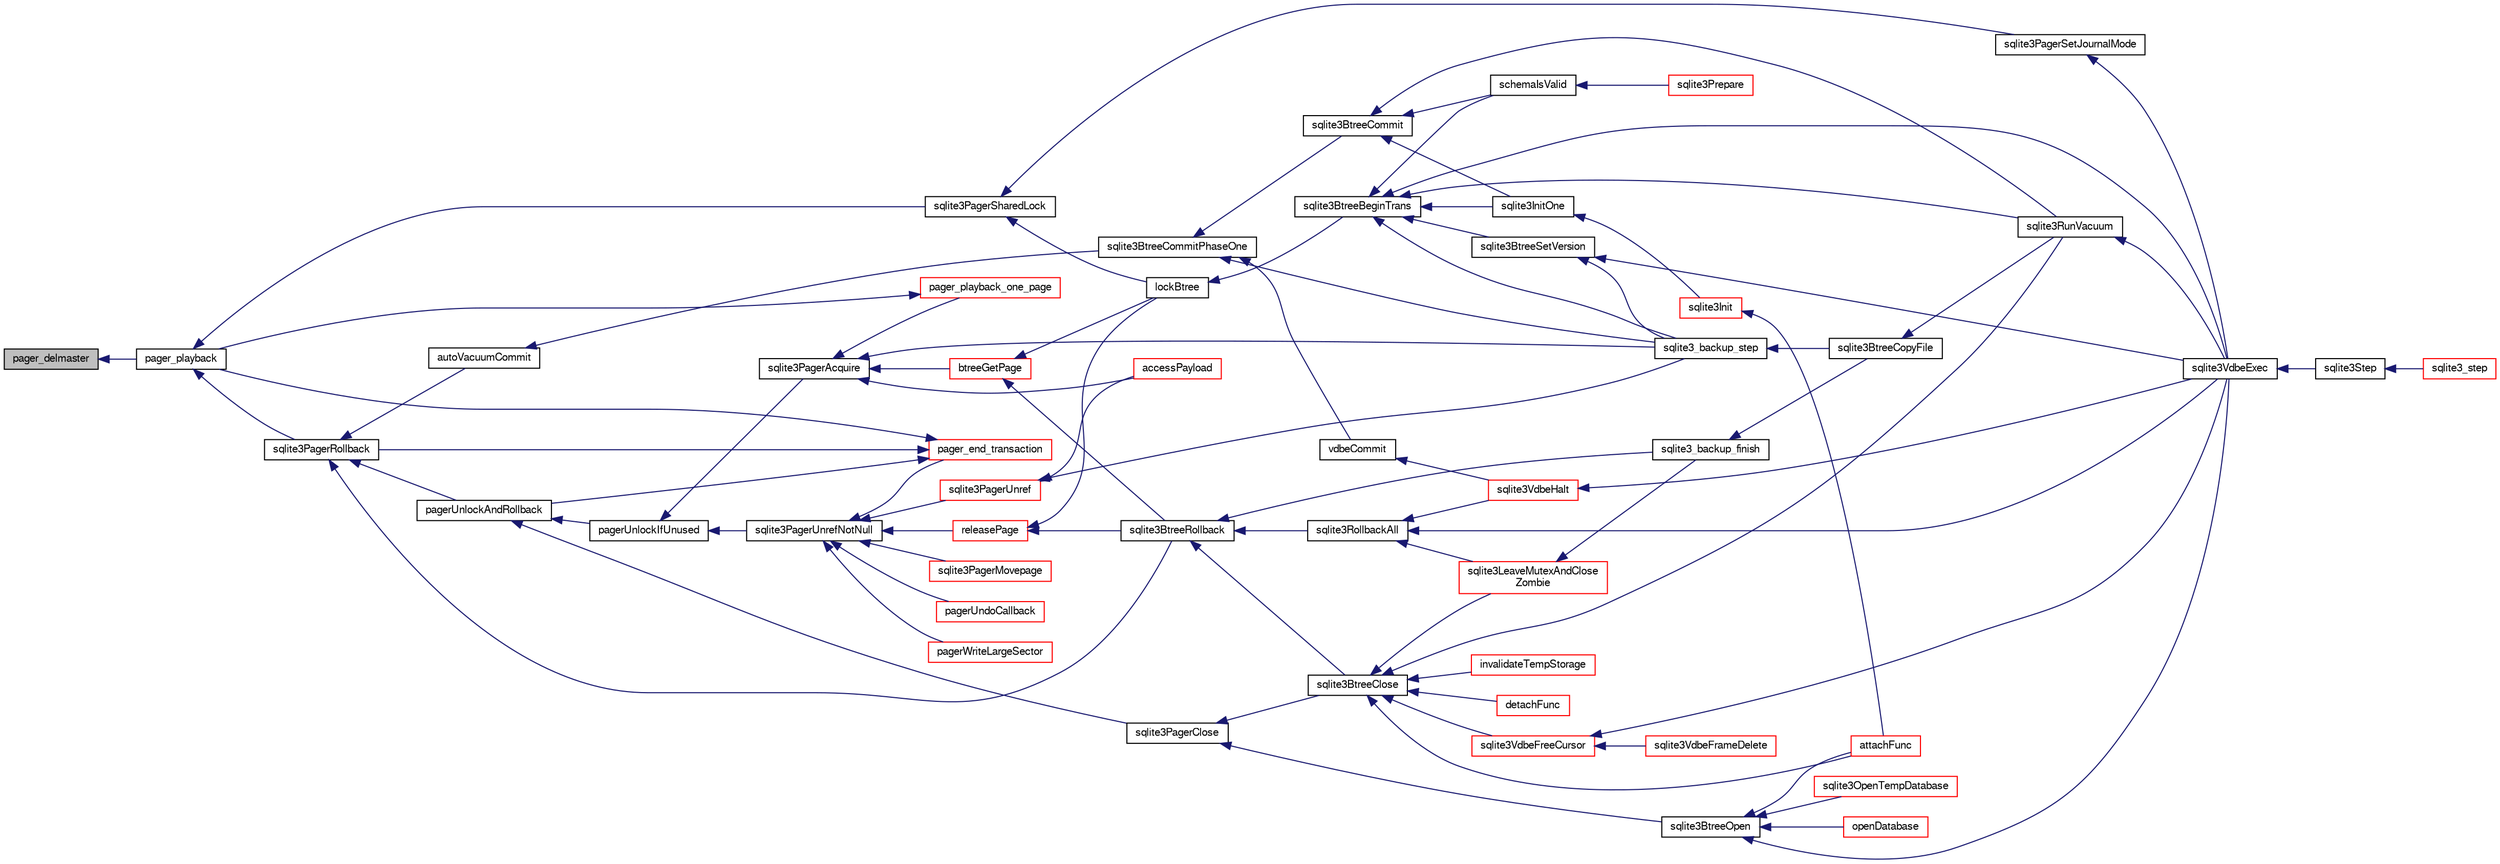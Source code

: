 digraph "pager_delmaster"
{
  edge [fontname="FreeSans",fontsize="10",labelfontname="FreeSans",labelfontsize="10"];
  node [fontname="FreeSans",fontsize="10",shape=record];
  rankdir="LR";
  Node190664 [label="pager_delmaster",height=0.2,width=0.4,color="black", fillcolor="grey75", style="filled", fontcolor="black"];
  Node190664 -> Node190665 [dir="back",color="midnightblue",fontsize="10",style="solid",fontname="FreeSans"];
  Node190665 [label="pager_playback",height=0.2,width=0.4,color="black", fillcolor="white", style="filled",URL="$sqlite3_8c.html#a9d9a750a9fc76eb4b668c8a16b164a65"];
  Node190665 -> Node190666 [dir="back",color="midnightblue",fontsize="10",style="solid",fontname="FreeSans"];
  Node190666 [label="sqlite3PagerSharedLock",height=0.2,width=0.4,color="black", fillcolor="white", style="filled",URL="$sqlite3_8c.html#a58c197b629fb6eaacf96c7add57c70df"];
  Node190666 -> Node190667 [dir="back",color="midnightblue",fontsize="10",style="solid",fontname="FreeSans"];
  Node190667 [label="sqlite3PagerSetJournalMode",height=0.2,width=0.4,color="black", fillcolor="white", style="filled",URL="$sqlite3_8c.html#afb929a0a4553cda84de16180ddbd09f7"];
  Node190667 -> Node190668 [dir="back",color="midnightblue",fontsize="10",style="solid",fontname="FreeSans"];
  Node190668 [label="sqlite3VdbeExec",height=0.2,width=0.4,color="black", fillcolor="white", style="filled",URL="$sqlite3_8c.html#a8ce40a614bdc56719c4d642b1e4dfb21"];
  Node190668 -> Node190669 [dir="back",color="midnightblue",fontsize="10",style="solid",fontname="FreeSans"];
  Node190669 [label="sqlite3Step",height=0.2,width=0.4,color="black", fillcolor="white", style="filled",URL="$sqlite3_8c.html#a3f2872e873e2758a4beedad1d5113554"];
  Node190669 -> Node190670 [dir="back",color="midnightblue",fontsize="10",style="solid",fontname="FreeSans"];
  Node190670 [label="sqlite3_step",height=0.2,width=0.4,color="red", fillcolor="white", style="filled",URL="$sqlite3_8h.html#ac1e491ce36b7471eb28387f7d3c74334"];
  Node190666 -> Node190929 [dir="back",color="midnightblue",fontsize="10",style="solid",fontname="FreeSans"];
  Node190929 [label="lockBtree",height=0.2,width=0.4,color="black", fillcolor="white", style="filled",URL="$sqlite3_8c.html#a5b808194d3178be15705a420265cee9d"];
  Node190929 -> Node190930 [dir="back",color="midnightblue",fontsize="10",style="solid",fontname="FreeSans"];
  Node190930 [label="sqlite3BtreeBeginTrans",height=0.2,width=0.4,color="black", fillcolor="white", style="filled",URL="$sqlite3_8c.html#a52d6706df15c67c22aa7d0e290c16bf5"];
  Node190930 -> Node190931 [dir="back",color="midnightblue",fontsize="10",style="solid",fontname="FreeSans"];
  Node190931 [label="sqlite3BtreeSetVersion",height=0.2,width=0.4,color="black", fillcolor="white", style="filled",URL="$sqlite3_8c.html#a2db3061b5c557699a47415ca0342ba01"];
  Node190931 -> Node190881 [dir="back",color="midnightblue",fontsize="10",style="solid",fontname="FreeSans"];
  Node190881 [label="sqlite3_backup_step",height=0.2,width=0.4,color="black", fillcolor="white", style="filled",URL="$sqlite3_8h.html#a1699b75e98d082eebc465a9e64c35269"];
  Node190881 -> Node190882 [dir="back",color="midnightblue",fontsize="10",style="solid",fontname="FreeSans"];
  Node190882 [label="sqlite3BtreeCopyFile",height=0.2,width=0.4,color="black", fillcolor="white", style="filled",URL="$sqlite3_8c.html#a4d9e19a79f0d5c1dfcef0bd137ae83f9"];
  Node190882 -> Node190854 [dir="back",color="midnightblue",fontsize="10",style="solid",fontname="FreeSans"];
  Node190854 [label="sqlite3RunVacuum",height=0.2,width=0.4,color="black", fillcolor="white", style="filled",URL="$sqlite3_8c.html#a5e83ddc7b3e7e8e79ad5d1fc92de1d2f"];
  Node190854 -> Node190668 [dir="back",color="midnightblue",fontsize="10",style="solid",fontname="FreeSans"];
  Node190931 -> Node190668 [dir="back",color="midnightblue",fontsize="10",style="solid",fontname="FreeSans"];
  Node190930 -> Node190881 [dir="back",color="midnightblue",fontsize="10",style="solid",fontname="FreeSans"];
  Node190930 -> Node190668 [dir="back",color="midnightblue",fontsize="10",style="solid",fontname="FreeSans"];
  Node190930 -> Node190694 [dir="back",color="midnightblue",fontsize="10",style="solid",fontname="FreeSans"];
  Node190694 [label="sqlite3InitOne",height=0.2,width=0.4,color="black", fillcolor="white", style="filled",URL="$sqlite3_8c.html#ac4318b25df65269906b0379251fe9b85"];
  Node190694 -> Node190695 [dir="back",color="midnightblue",fontsize="10",style="solid",fontname="FreeSans"];
  Node190695 [label="sqlite3Init",height=0.2,width=0.4,color="red", fillcolor="white", style="filled",URL="$sqlite3_8c.html#aed74e3dc765631a833f522f425ff5a48"];
  Node190695 -> Node190696 [dir="back",color="midnightblue",fontsize="10",style="solid",fontname="FreeSans"];
  Node190696 [label="attachFunc",height=0.2,width=0.4,color="red", fillcolor="white", style="filled",URL="$sqlite3_8c.html#a69cb751a7da501b9a0aa37e0d7c3eaf7"];
  Node190930 -> Node190879 [dir="back",color="midnightblue",fontsize="10",style="solid",fontname="FreeSans"];
  Node190879 [label="schemaIsValid",height=0.2,width=0.4,color="black", fillcolor="white", style="filled",URL="$sqlite3_8c.html#a7c466fe28e7ca6f46b8bf72c46d9738d"];
  Node190879 -> Node190847 [dir="back",color="midnightblue",fontsize="10",style="solid",fontname="FreeSans"];
  Node190847 [label="sqlite3Prepare",height=0.2,width=0.4,color="red", fillcolor="white", style="filled",URL="$sqlite3_8c.html#acb25890858d0bf4b12eb7aae569f0c7b"];
  Node190930 -> Node190854 [dir="back",color="midnightblue",fontsize="10",style="solid",fontname="FreeSans"];
  Node190665 -> Node190932 [dir="back",color="midnightblue",fontsize="10",style="solid",fontname="FreeSans"];
  Node190932 [label="sqlite3PagerRollback",height=0.2,width=0.4,color="black", fillcolor="white", style="filled",URL="$sqlite3_8c.html#afdd2ecbb97b7a716892ff6bd10c7dfd0"];
  Node190932 -> Node190933 [dir="back",color="midnightblue",fontsize="10",style="solid",fontname="FreeSans"];
  Node190933 [label="pagerUnlockAndRollback",height=0.2,width=0.4,color="black", fillcolor="white", style="filled",URL="$sqlite3_8c.html#a02d96b7bf62c3b13ba905d168914518c"];
  Node190933 -> Node190934 [dir="back",color="midnightblue",fontsize="10",style="solid",fontname="FreeSans"];
  Node190934 [label="sqlite3PagerClose",height=0.2,width=0.4,color="black", fillcolor="white", style="filled",URL="$sqlite3_8c.html#af94b1f96b60689fd09422cce2c85f53f"];
  Node190934 -> Node190935 [dir="back",color="midnightblue",fontsize="10",style="solid",fontname="FreeSans"];
  Node190935 [label="sqlite3BtreeOpen",height=0.2,width=0.4,color="black", fillcolor="white", style="filled",URL="$sqlite3_8c.html#a13dcb44dc34af6ce9d38de9c5aa975f9"];
  Node190935 -> Node190668 [dir="back",color="midnightblue",fontsize="10",style="solid",fontname="FreeSans"];
  Node190935 -> Node190696 [dir="back",color="midnightblue",fontsize="10",style="solid",fontname="FreeSans"];
  Node190935 -> Node190936 [dir="back",color="midnightblue",fontsize="10",style="solid",fontname="FreeSans"];
  Node190936 [label="sqlite3OpenTempDatabase",height=0.2,width=0.4,color="red", fillcolor="white", style="filled",URL="$sqlite3_8c.html#aaf3088380b731428b72d3b5777f93755"];
  Node190935 -> Node190903 [dir="back",color="midnightblue",fontsize="10",style="solid",fontname="FreeSans"];
  Node190903 [label="openDatabase",height=0.2,width=0.4,color="red", fillcolor="white", style="filled",URL="$sqlite3_8c.html#a6a9c3bc3a64234e863413f41db473758"];
  Node190934 -> Node190941 [dir="back",color="midnightblue",fontsize="10",style="solid",fontname="FreeSans"];
  Node190941 [label="sqlite3BtreeClose",height=0.2,width=0.4,color="black", fillcolor="white", style="filled",URL="$sqlite3_8c.html#a729b65009b66a99200496b09c124df01"];
  Node190941 -> Node190942 [dir="back",color="midnightblue",fontsize="10",style="solid",fontname="FreeSans"];
  Node190942 [label="sqlite3VdbeFreeCursor",height=0.2,width=0.4,color="red", fillcolor="white", style="filled",URL="$sqlite3_8c.html#a0f9084083e1d0639708934630f33d6ef"];
  Node190942 -> Node190943 [dir="back",color="midnightblue",fontsize="10",style="solid",fontname="FreeSans"];
  Node190943 [label="sqlite3VdbeFrameDelete",height=0.2,width=0.4,color="red", fillcolor="white", style="filled",URL="$sqlite3_8c.html#adb3773fdfb1685857e28891f76365900"];
  Node190942 -> Node190668 [dir="back",color="midnightblue",fontsize="10",style="solid",fontname="FreeSans"];
  Node190941 -> Node190696 [dir="back",color="midnightblue",fontsize="10",style="solid",fontname="FreeSans"];
  Node190941 -> Node190883 [dir="back",color="midnightblue",fontsize="10",style="solid",fontname="FreeSans"];
  Node190883 [label="detachFunc",height=0.2,width=0.4,color="red", fillcolor="white", style="filled",URL="$sqlite3_8c.html#a2b3dd04cb87abd088926ab0082a60b77"];
  Node190941 -> Node190884 [dir="back",color="midnightblue",fontsize="10",style="solid",fontname="FreeSans"];
  Node190884 [label="invalidateTempStorage",height=0.2,width=0.4,color="red", fillcolor="white", style="filled",URL="$sqlite3_8c.html#a759777a1eb3c3e96a5af94932b39e69a"];
  Node190941 -> Node190854 [dir="back",color="midnightblue",fontsize="10",style="solid",fontname="FreeSans"];
  Node190941 -> Node190897 [dir="back",color="midnightblue",fontsize="10",style="solid",fontname="FreeSans"];
  Node190897 [label="sqlite3LeaveMutexAndClose\lZombie",height=0.2,width=0.4,color="red", fillcolor="white", style="filled",URL="$sqlite3_8c.html#afe3a37c29dcb0fe9fc15fe07a3976f59"];
  Node190897 -> Node190898 [dir="back",color="midnightblue",fontsize="10",style="solid",fontname="FreeSans"];
  Node190898 [label="sqlite3_backup_finish",height=0.2,width=0.4,color="black", fillcolor="white", style="filled",URL="$sqlite3_8h.html#a176857dd58d99be53b6d7305533e0048"];
  Node190898 -> Node190882 [dir="back",color="midnightblue",fontsize="10",style="solid",fontname="FreeSans"];
  Node190933 -> Node190946 [dir="back",color="midnightblue",fontsize="10",style="solid",fontname="FreeSans"];
  Node190946 [label="pagerUnlockIfUnused",height=0.2,width=0.4,color="black", fillcolor="white", style="filled",URL="$sqlite3_8c.html#abf547f4276efb6f10262f7fde1e4d065"];
  Node190946 -> Node190947 [dir="back",color="midnightblue",fontsize="10",style="solid",fontname="FreeSans"];
  Node190947 [label="sqlite3PagerAcquire",height=0.2,width=0.4,color="black", fillcolor="white", style="filled",URL="$sqlite3_8c.html#a22a53daafd2bd778cda390312651f994"];
  Node190947 -> Node190948 [dir="back",color="midnightblue",fontsize="10",style="solid",fontname="FreeSans"];
  Node190948 [label="pager_playback_one_page",height=0.2,width=0.4,color="red", fillcolor="white", style="filled",URL="$sqlite3_8c.html#adfca1dee9939482792fe2b4ed982d00e"];
  Node190948 -> Node190665 [dir="back",color="midnightblue",fontsize="10",style="solid",fontname="FreeSans"];
  Node190947 -> Node190953 [dir="back",color="midnightblue",fontsize="10",style="solid",fontname="FreeSans"];
  Node190953 [label="btreeGetPage",height=0.2,width=0.4,color="red", fillcolor="white", style="filled",URL="$sqlite3_8c.html#ac59679e30ceb0190614fbd19a7feb6de"];
  Node190953 -> Node190929 [dir="back",color="midnightblue",fontsize="10",style="solid",fontname="FreeSans"];
  Node190953 -> Node190992 [dir="back",color="midnightblue",fontsize="10",style="solid",fontname="FreeSans"];
  Node190992 [label="sqlite3BtreeRollback",height=0.2,width=0.4,color="black", fillcolor="white", style="filled",URL="$sqlite3_8c.html#a317473acdafdd688385c8954f09de186"];
  Node190992 -> Node190941 [dir="back",color="midnightblue",fontsize="10",style="solid",fontname="FreeSans"];
  Node190992 -> Node190898 [dir="back",color="midnightblue",fontsize="10",style="solid",fontname="FreeSans"];
  Node190992 -> Node190886 [dir="back",color="midnightblue",fontsize="10",style="solid",fontname="FreeSans"];
  Node190886 [label="sqlite3RollbackAll",height=0.2,width=0.4,color="black", fillcolor="white", style="filled",URL="$sqlite3_8c.html#ad902dd388d73208539f557962e3fe6bb"];
  Node190886 -> Node190887 [dir="back",color="midnightblue",fontsize="10",style="solid",fontname="FreeSans"];
  Node190887 [label="sqlite3VdbeHalt",height=0.2,width=0.4,color="red", fillcolor="white", style="filled",URL="$sqlite3_8c.html#a8d1d99703d999190fbc35ecc981cb709"];
  Node190887 -> Node190668 [dir="back",color="midnightblue",fontsize="10",style="solid",fontname="FreeSans"];
  Node190886 -> Node190668 [dir="back",color="midnightblue",fontsize="10",style="solid",fontname="FreeSans"];
  Node190886 -> Node190897 [dir="back",color="midnightblue",fontsize="10",style="solid",fontname="FreeSans"];
  Node190947 -> Node190994 [dir="back",color="midnightblue",fontsize="10",style="solid",fontname="FreeSans"];
  Node190994 [label="accessPayload",height=0.2,width=0.4,color="red", fillcolor="white", style="filled",URL="$sqlite3_8c.html#acf70e6d3cb6afd54d677b3dffb6959d2"];
  Node190947 -> Node190881 [dir="back",color="midnightblue",fontsize="10",style="solid",fontname="FreeSans"];
  Node190946 -> Node191013 [dir="back",color="midnightblue",fontsize="10",style="solid",fontname="FreeSans"];
  Node191013 [label="sqlite3PagerUnrefNotNull",height=0.2,width=0.4,color="black", fillcolor="white", style="filled",URL="$sqlite3_8c.html#a4b314f96f09f5c68c94672e420e31ab9"];
  Node191013 -> Node191014 [dir="back",color="midnightblue",fontsize="10",style="solid",fontname="FreeSans"];
  Node191014 [label="pager_end_transaction",height=0.2,width=0.4,color="red", fillcolor="white", style="filled",URL="$sqlite3_8c.html#a0814e2cfab386b1e3ba74528870339fe"];
  Node191014 -> Node190933 [dir="back",color="midnightblue",fontsize="10",style="solid",fontname="FreeSans"];
  Node191014 -> Node190665 [dir="back",color="midnightblue",fontsize="10",style="solid",fontname="FreeSans"];
  Node191014 -> Node190932 [dir="back",color="midnightblue",fontsize="10",style="solid",fontname="FreeSans"];
  Node191013 -> Node191017 [dir="back",color="midnightblue",fontsize="10",style="solid",fontname="FreeSans"];
  Node191017 [label="pagerUndoCallback",height=0.2,width=0.4,color="red", fillcolor="white", style="filled",URL="$sqlite3_8c.html#aca578b7eaed97dbbc2219eb67e1de24f"];
  Node191013 -> Node191019 [dir="back",color="midnightblue",fontsize="10",style="solid",fontname="FreeSans"];
  Node191019 [label="sqlite3PagerUnref",height=0.2,width=0.4,color="red", fillcolor="white", style="filled",URL="$sqlite3_8c.html#aa9d040b7f24a8a5d99bf96863b52cd15"];
  Node191019 -> Node190994 [dir="back",color="midnightblue",fontsize="10",style="solid",fontname="FreeSans"];
  Node191019 -> Node190881 [dir="back",color="midnightblue",fontsize="10",style="solid",fontname="FreeSans"];
  Node191013 -> Node191036 [dir="back",color="midnightblue",fontsize="10",style="solid",fontname="FreeSans"];
  Node191036 [label="pagerWriteLargeSector",height=0.2,width=0.4,color="red", fillcolor="white", style="filled",URL="$sqlite3_8c.html#a06334f0cc1c2dc95ffe29c2359928b92"];
  Node191013 -> Node191038 [dir="back",color="midnightblue",fontsize="10",style="solid",fontname="FreeSans"];
  Node191038 [label="sqlite3PagerMovepage",height=0.2,width=0.4,color="red", fillcolor="white", style="filled",URL="$sqlite3_8c.html#a8cdedc7a185709301f12c4d7b305aa1e"];
  Node191013 -> Node191043 [dir="back",color="midnightblue",fontsize="10",style="solid",fontname="FreeSans"];
  Node191043 [label="releasePage",height=0.2,width=0.4,color="red", fillcolor="white", style="filled",URL="$sqlite3_8c.html#a92c6fb14f9bcf117440c35116c26d6c4"];
  Node191043 -> Node190929 [dir="back",color="midnightblue",fontsize="10",style="solid",fontname="FreeSans"];
  Node191043 -> Node190992 [dir="back",color="midnightblue",fontsize="10",style="solid",fontname="FreeSans"];
  Node190932 -> Node190986 [dir="back",color="midnightblue",fontsize="10",style="solid",fontname="FreeSans"];
  Node190986 [label="autoVacuumCommit",height=0.2,width=0.4,color="black", fillcolor="white", style="filled",URL="$sqlite3_8c.html#a809d22c6311135ae3048adf41febaef0"];
  Node190986 -> Node190987 [dir="back",color="midnightblue",fontsize="10",style="solid",fontname="FreeSans"];
  Node190987 [label="sqlite3BtreeCommitPhaseOne",height=0.2,width=0.4,color="black", fillcolor="white", style="filled",URL="$sqlite3_8c.html#ae266cba101e64ad99a166f237532e262"];
  Node190987 -> Node190988 [dir="back",color="midnightblue",fontsize="10",style="solid",fontname="FreeSans"];
  Node190988 [label="sqlite3BtreeCommit",height=0.2,width=0.4,color="black", fillcolor="white", style="filled",URL="$sqlite3_8c.html#a8e56ab314556935f9f73080147d26419"];
  Node190988 -> Node190694 [dir="back",color="midnightblue",fontsize="10",style="solid",fontname="FreeSans"];
  Node190988 -> Node190879 [dir="back",color="midnightblue",fontsize="10",style="solid",fontname="FreeSans"];
  Node190988 -> Node190854 [dir="back",color="midnightblue",fontsize="10",style="solid",fontname="FreeSans"];
  Node190987 -> Node190881 [dir="back",color="midnightblue",fontsize="10",style="solid",fontname="FreeSans"];
  Node190987 -> Node190989 [dir="back",color="midnightblue",fontsize="10",style="solid",fontname="FreeSans"];
  Node190989 [label="vdbeCommit",height=0.2,width=0.4,color="black", fillcolor="white", style="filled",URL="$sqlite3_8c.html#a5d7f1e0625451b987728f600cfe1b92d"];
  Node190989 -> Node190887 [dir="back",color="midnightblue",fontsize="10",style="solid",fontname="FreeSans"];
  Node190932 -> Node190992 [dir="back",color="midnightblue",fontsize="10",style="solid",fontname="FreeSans"];
}
